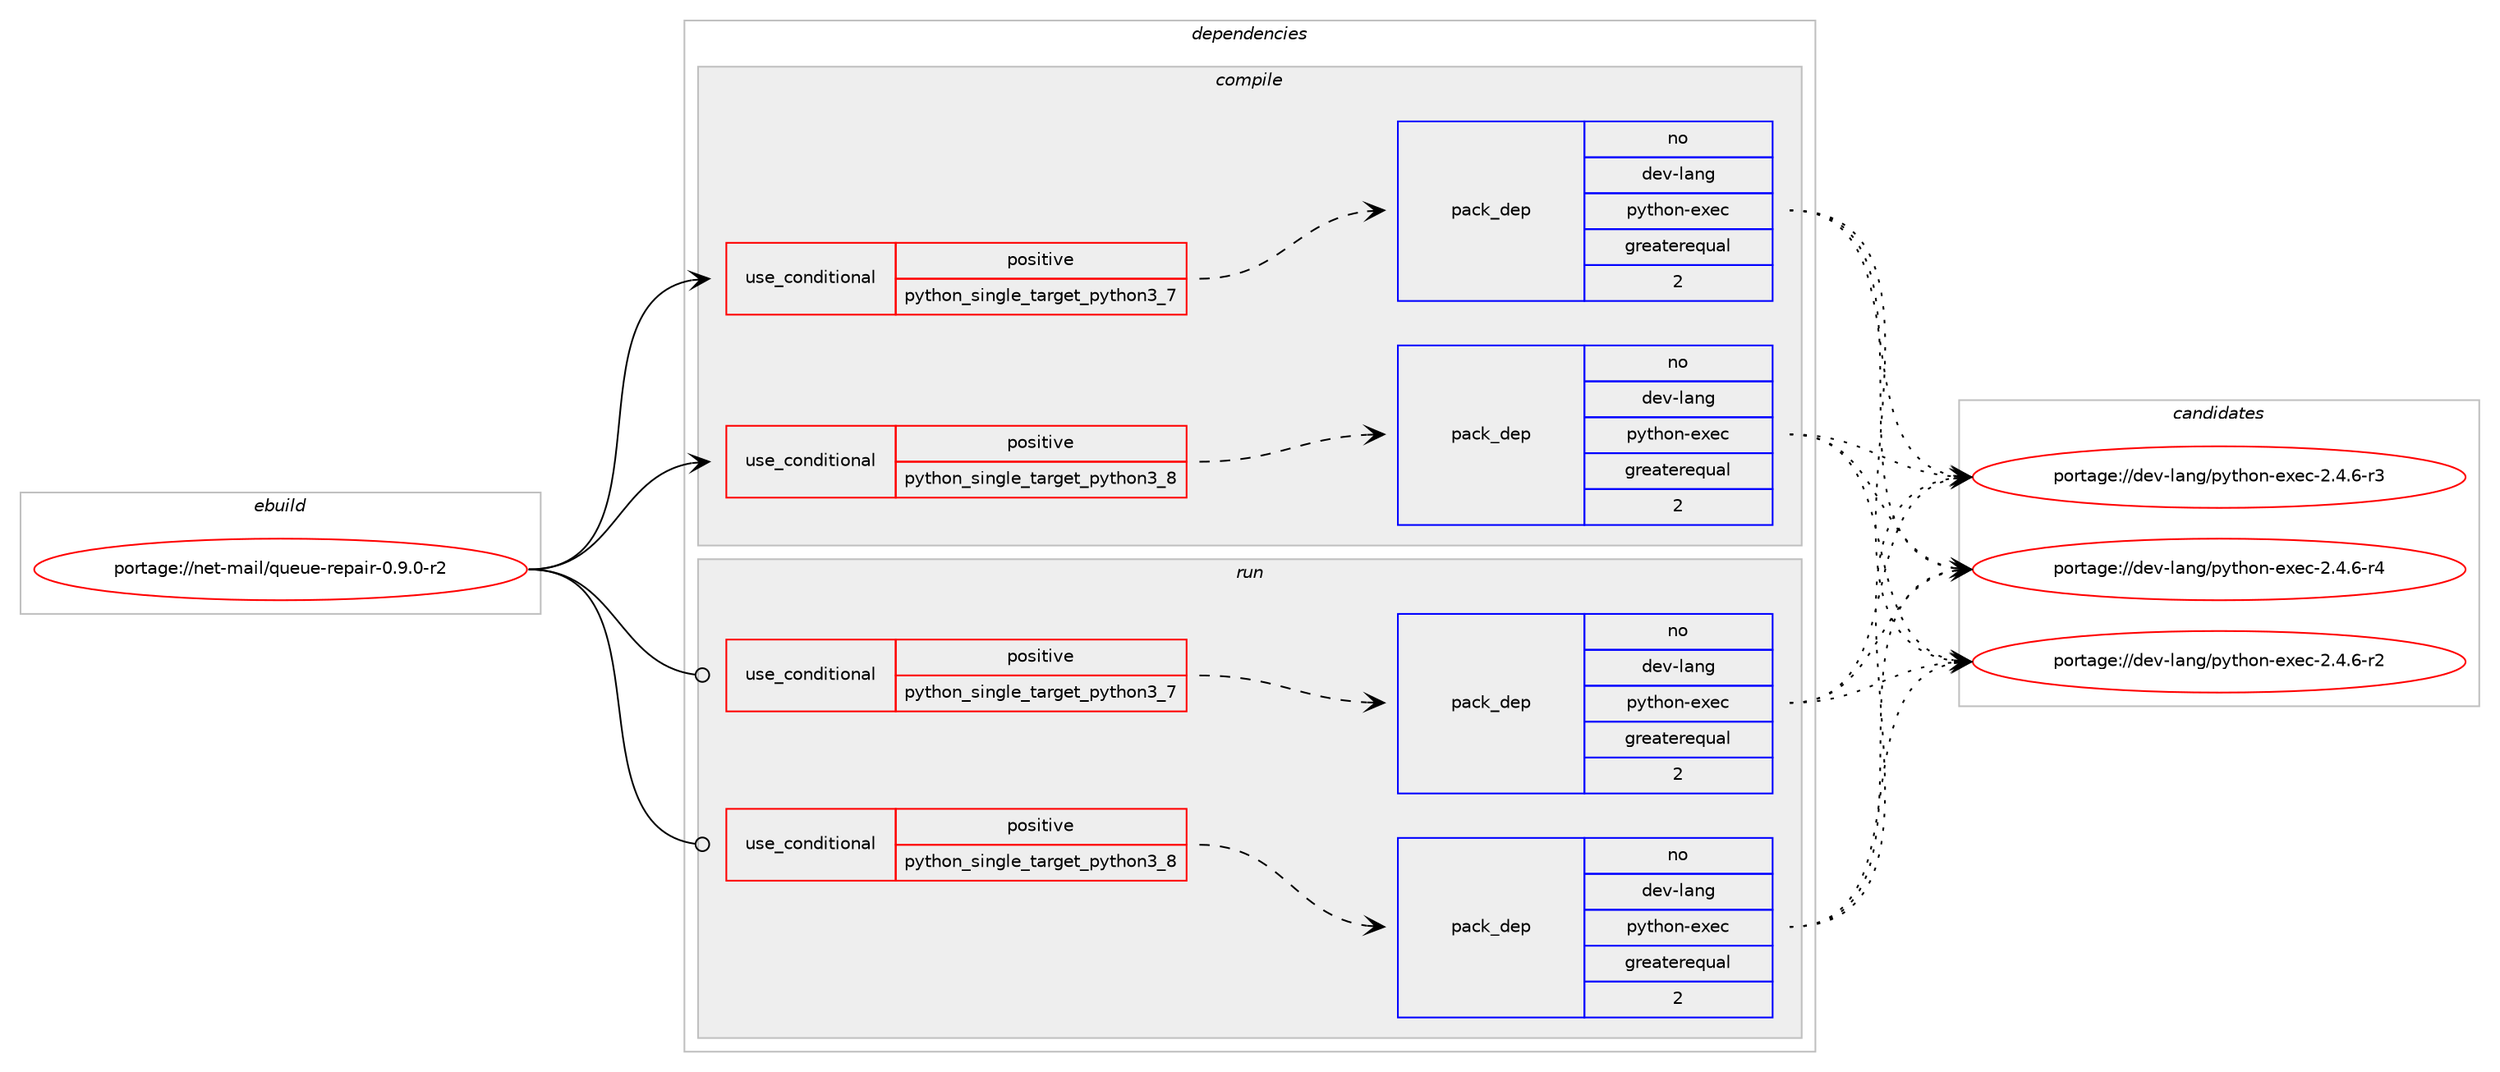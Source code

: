 digraph prolog {

# *************
# Graph options
# *************

newrank=true;
concentrate=true;
compound=true;
graph [rankdir=LR,fontname=Helvetica,fontsize=10,ranksep=1.5];#, ranksep=2.5, nodesep=0.2];
edge  [arrowhead=vee];
node  [fontname=Helvetica,fontsize=10];

# **********
# The ebuild
# **********

subgraph cluster_leftcol {
color=gray;
rank=same;
label=<<i>ebuild</i>>;
id [label="portage://net-mail/queue-repair-0.9.0-r2", color=red, width=4, href="../net-mail/queue-repair-0.9.0-r2.svg"];
}

# ****************
# The dependencies
# ****************

subgraph cluster_midcol {
color=gray;
label=<<i>dependencies</i>>;
subgraph cluster_compile {
fillcolor="#eeeeee";
style=filled;
label=<<i>compile</i>>;
subgraph cond789 {
dependency1134 [label=<<TABLE BORDER="0" CELLBORDER="1" CELLSPACING="0" CELLPADDING="4"><TR><TD ROWSPAN="3" CELLPADDING="10">use_conditional</TD></TR><TR><TD>positive</TD></TR><TR><TD>python_single_target_python3_7</TD></TR></TABLE>>, shape=none, color=red];
# *** BEGIN UNKNOWN DEPENDENCY TYPE (TODO) ***
# dependency1134 -> package_dependency(portage://net-mail/queue-repair-0.9.0-r2,install,no,dev-lang,python,none,[,,],[slot(3.7)],[])
# *** END UNKNOWN DEPENDENCY TYPE (TODO) ***

subgraph pack328 {
dependency1135 [label=<<TABLE BORDER="0" CELLBORDER="1" CELLSPACING="0" CELLPADDING="4" WIDTH="220"><TR><TD ROWSPAN="6" CELLPADDING="30">pack_dep</TD></TR><TR><TD WIDTH="110">no</TD></TR><TR><TD>dev-lang</TD></TR><TR><TD>python-exec</TD></TR><TR><TD>greaterequal</TD></TR><TR><TD>2</TD></TR></TABLE>>, shape=none, color=blue];
}
dependency1134:e -> dependency1135:w [weight=20,style="dashed",arrowhead="vee"];
}
id:e -> dependency1134:w [weight=20,style="solid",arrowhead="vee"];
subgraph cond790 {
dependency1136 [label=<<TABLE BORDER="0" CELLBORDER="1" CELLSPACING="0" CELLPADDING="4"><TR><TD ROWSPAN="3" CELLPADDING="10">use_conditional</TD></TR><TR><TD>positive</TD></TR><TR><TD>python_single_target_python3_8</TD></TR></TABLE>>, shape=none, color=red];
# *** BEGIN UNKNOWN DEPENDENCY TYPE (TODO) ***
# dependency1136 -> package_dependency(portage://net-mail/queue-repair-0.9.0-r2,install,no,dev-lang,python,none,[,,],[slot(3.8)],[])
# *** END UNKNOWN DEPENDENCY TYPE (TODO) ***

subgraph pack329 {
dependency1137 [label=<<TABLE BORDER="0" CELLBORDER="1" CELLSPACING="0" CELLPADDING="4" WIDTH="220"><TR><TD ROWSPAN="6" CELLPADDING="30">pack_dep</TD></TR><TR><TD WIDTH="110">no</TD></TR><TR><TD>dev-lang</TD></TR><TR><TD>python-exec</TD></TR><TR><TD>greaterequal</TD></TR><TR><TD>2</TD></TR></TABLE>>, shape=none, color=blue];
}
dependency1136:e -> dependency1137:w [weight=20,style="dashed",arrowhead="vee"];
}
id:e -> dependency1136:w [weight=20,style="solid",arrowhead="vee"];
}
subgraph cluster_compileandrun {
fillcolor="#eeeeee";
style=filled;
label=<<i>compile and run</i>>;
}
subgraph cluster_run {
fillcolor="#eeeeee";
style=filled;
label=<<i>run</i>>;
subgraph cond791 {
dependency1138 [label=<<TABLE BORDER="0" CELLBORDER="1" CELLSPACING="0" CELLPADDING="4"><TR><TD ROWSPAN="3" CELLPADDING="10">use_conditional</TD></TR><TR><TD>positive</TD></TR><TR><TD>python_single_target_python3_7</TD></TR></TABLE>>, shape=none, color=red];
# *** BEGIN UNKNOWN DEPENDENCY TYPE (TODO) ***
# dependency1138 -> package_dependency(portage://net-mail/queue-repair-0.9.0-r2,run,no,dev-lang,python,none,[,,],[slot(3.7)],[])
# *** END UNKNOWN DEPENDENCY TYPE (TODO) ***

subgraph pack330 {
dependency1139 [label=<<TABLE BORDER="0" CELLBORDER="1" CELLSPACING="0" CELLPADDING="4" WIDTH="220"><TR><TD ROWSPAN="6" CELLPADDING="30">pack_dep</TD></TR><TR><TD WIDTH="110">no</TD></TR><TR><TD>dev-lang</TD></TR><TR><TD>python-exec</TD></TR><TR><TD>greaterequal</TD></TR><TR><TD>2</TD></TR></TABLE>>, shape=none, color=blue];
}
dependency1138:e -> dependency1139:w [weight=20,style="dashed",arrowhead="vee"];
}
id:e -> dependency1138:w [weight=20,style="solid",arrowhead="odot"];
subgraph cond792 {
dependency1140 [label=<<TABLE BORDER="0" CELLBORDER="1" CELLSPACING="0" CELLPADDING="4"><TR><TD ROWSPAN="3" CELLPADDING="10">use_conditional</TD></TR><TR><TD>positive</TD></TR><TR><TD>python_single_target_python3_8</TD></TR></TABLE>>, shape=none, color=red];
# *** BEGIN UNKNOWN DEPENDENCY TYPE (TODO) ***
# dependency1140 -> package_dependency(portage://net-mail/queue-repair-0.9.0-r2,run,no,dev-lang,python,none,[,,],[slot(3.8)],[])
# *** END UNKNOWN DEPENDENCY TYPE (TODO) ***

subgraph pack331 {
dependency1141 [label=<<TABLE BORDER="0" CELLBORDER="1" CELLSPACING="0" CELLPADDING="4" WIDTH="220"><TR><TD ROWSPAN="6" CELLPADDING="30">pack_dep</TD></TR><TR><TD WIDTH="110">no</TD></TR><TR><TD>dev-lang</TD></TR><TR><TD>python-exec</TD></TR><TR><TD>greaterequal</TD></TR><TR><TD>2</TD></TR></TABLE>>, shape=none, color=blue];
}
dependency1140:e -> dependency1141:w [weight=20,style="dashed",arrowhead="vee"];
}
id:e -> dependency1140:w [weight=20,style="solid",arrowhead="odot"];
}
}

# **************
# The candidates
# **************

subgraph cluster_choices {
rank=same;
color=gray;
label=<<i>candidates</i>>;

subgraph choice328 {
color=black;
nodesep=1;
choice10010111845108971101034711212111610411111045101120101994550465246544511450 [label="portage://dev-lang/python-exec-2.4.6-r2", color=red, width=4,href="../dev-lang/python-exec-2.4.6-r2.svg"];
choice10010111845108971101034711212111610411111045101120101994550465246544511451 [label="portage://dev-lang/python-exec-2.4.6-r3", color=red, width=4,href="../dev-lang/python-exec-2.4.6-r3.svg"];
choice10010111845108971101034711212111610411111045101120101994550465246544511452 [label="portage://dev-lang/python-exec-2.4.6-r4", color=red, width=4,href="../dev-lang/python-exec-2.4.6-r4.svg"];
dependency1135:e -> choice10010111845108971101034711212111610411111045101120101994550465246544511450:w [style=dotted,weight="100"];
dependency1135:e -> choice10010111845108971101034711212111610411111045101120101994550465246544511451:w [style=dotted,weight="100"];
dependency1135:e -> choice10010111845108971101034711212111610411111045101120101994550465246544511452:w [style=dotted,weight="100"];
}
subgraph choice329 {
color=black;
nodesep=1;
choice10010111845108971101034711212111610411111045101120101994550465246544511450 [label="portage://dev-lang/python-exec-2.4.6-r2", color=red, width=4,href="../dev-lang/python-exec-2.4.6-r2.svg"];
choice10010111845108971101034711212111610411111045101120101994550465246544511451 [label="portage://dev-lang/python-exec-2.4.6-r3", color=red, width=4,href="../dev-lang/python-exec-2.4.6-r3.svg"];
choice10010111845108971101034711212111610411111045101120101994550465246544511452 [label="portage://dev-lang/python-exec-2.4.6-r4", color=red, width=4,href="../dev-lang/python-exec-2.4.6-r4.svg"];
dependency1137:e -> choice10010111845108971101034711212111610411111045101120101994550465246544511450:w [style=dotted,weight="100"];
dependency1137:e -> choice10010111845108971101034711212111610411111045101120101994550465246544511451:w [style=dotted,weight="100"];
dependency1137:e -> choice10010111845108971101034711212111610411111045101120101994550465246544511452:w [style=dotted,weight="100"];
}
subgraph choice330 {
color=black;
nodesep=1;
choice10010111845108971101034711212111610411111045101120101994550465246544511450 [label="portage://dev-lang/python-exec-2.4.6-r2", color=red, width=4,href="../dev-lang/python-exec-2.4.6-r2.svg"];
choice10010111845108971101034711212111610411111045101120101994550465246544511451 [label="portage://dev-lang/python-exec-2.4.6-r3", color=red, width=4,href="../dev-lang/python-exec-2.4.6-r3.svg"];
choice10010111845108971101034711212111610411111045101120101994550465246544511452 [label="portage://dev-lang/python-exec-2.4.6-r4", color=red, width=4,href="../dev-lang/python-exec-2.4.6-r4.svg"];
dependency1139:e -> choice10010111845108971101034711212111610411111045101120101994550465246544511450:w [style=dotted,weight="100"];
dependency1139:e -> choice10010111845108971101034711212111610411111045101120101994550465246544511451:w [style=dotted,weight="100"];
dependency1139:e -> choice10010111845108971101034711212111610411111045101120101994550465246544511452:w [style=dotted,weight="100"];
}
subgraph choice331 {
color=black;
nodesep=1;
choice10010111845108971101034711212111610411111045101120101994550465246544511450 [label="portage://dev-lang/python-exec-2.4.6-r2", color=red, width=4,href="../dev-lang/python-exec-2.4.6-r2.svg"];
choice10010111845108971101034711212111610411111045101120101994550465246544511451 [label="portage://dev-lang/python-exec-2.4.6-r3", color=red, width=4,href="../dev-lang/python-exec-2.4.6-r3.svg"];
choice10010111845108971101034711212111610411111045101120101994550465246544511452 [label="portage://dev-lang/python-exec-2.4.6-r4", color=red, width=4,href="../dev-lang/python-exec-2.4.6-r4.svg"];
dependency1141:e -> choice10010111845108971101034711212111610411111045101120101994550465246544511450:w [style=dotted,weight="100"];
dependency1141:e -> choice10010111845108971101034711212111610411111045101120101994550465246544511451:w [style=dotted,weight="100"];
dependency1141:e -> choice10010111845108971101034711212111610411111045101120101994550465246544511452:w [style=dotted,weight="100"];
}
}

}
